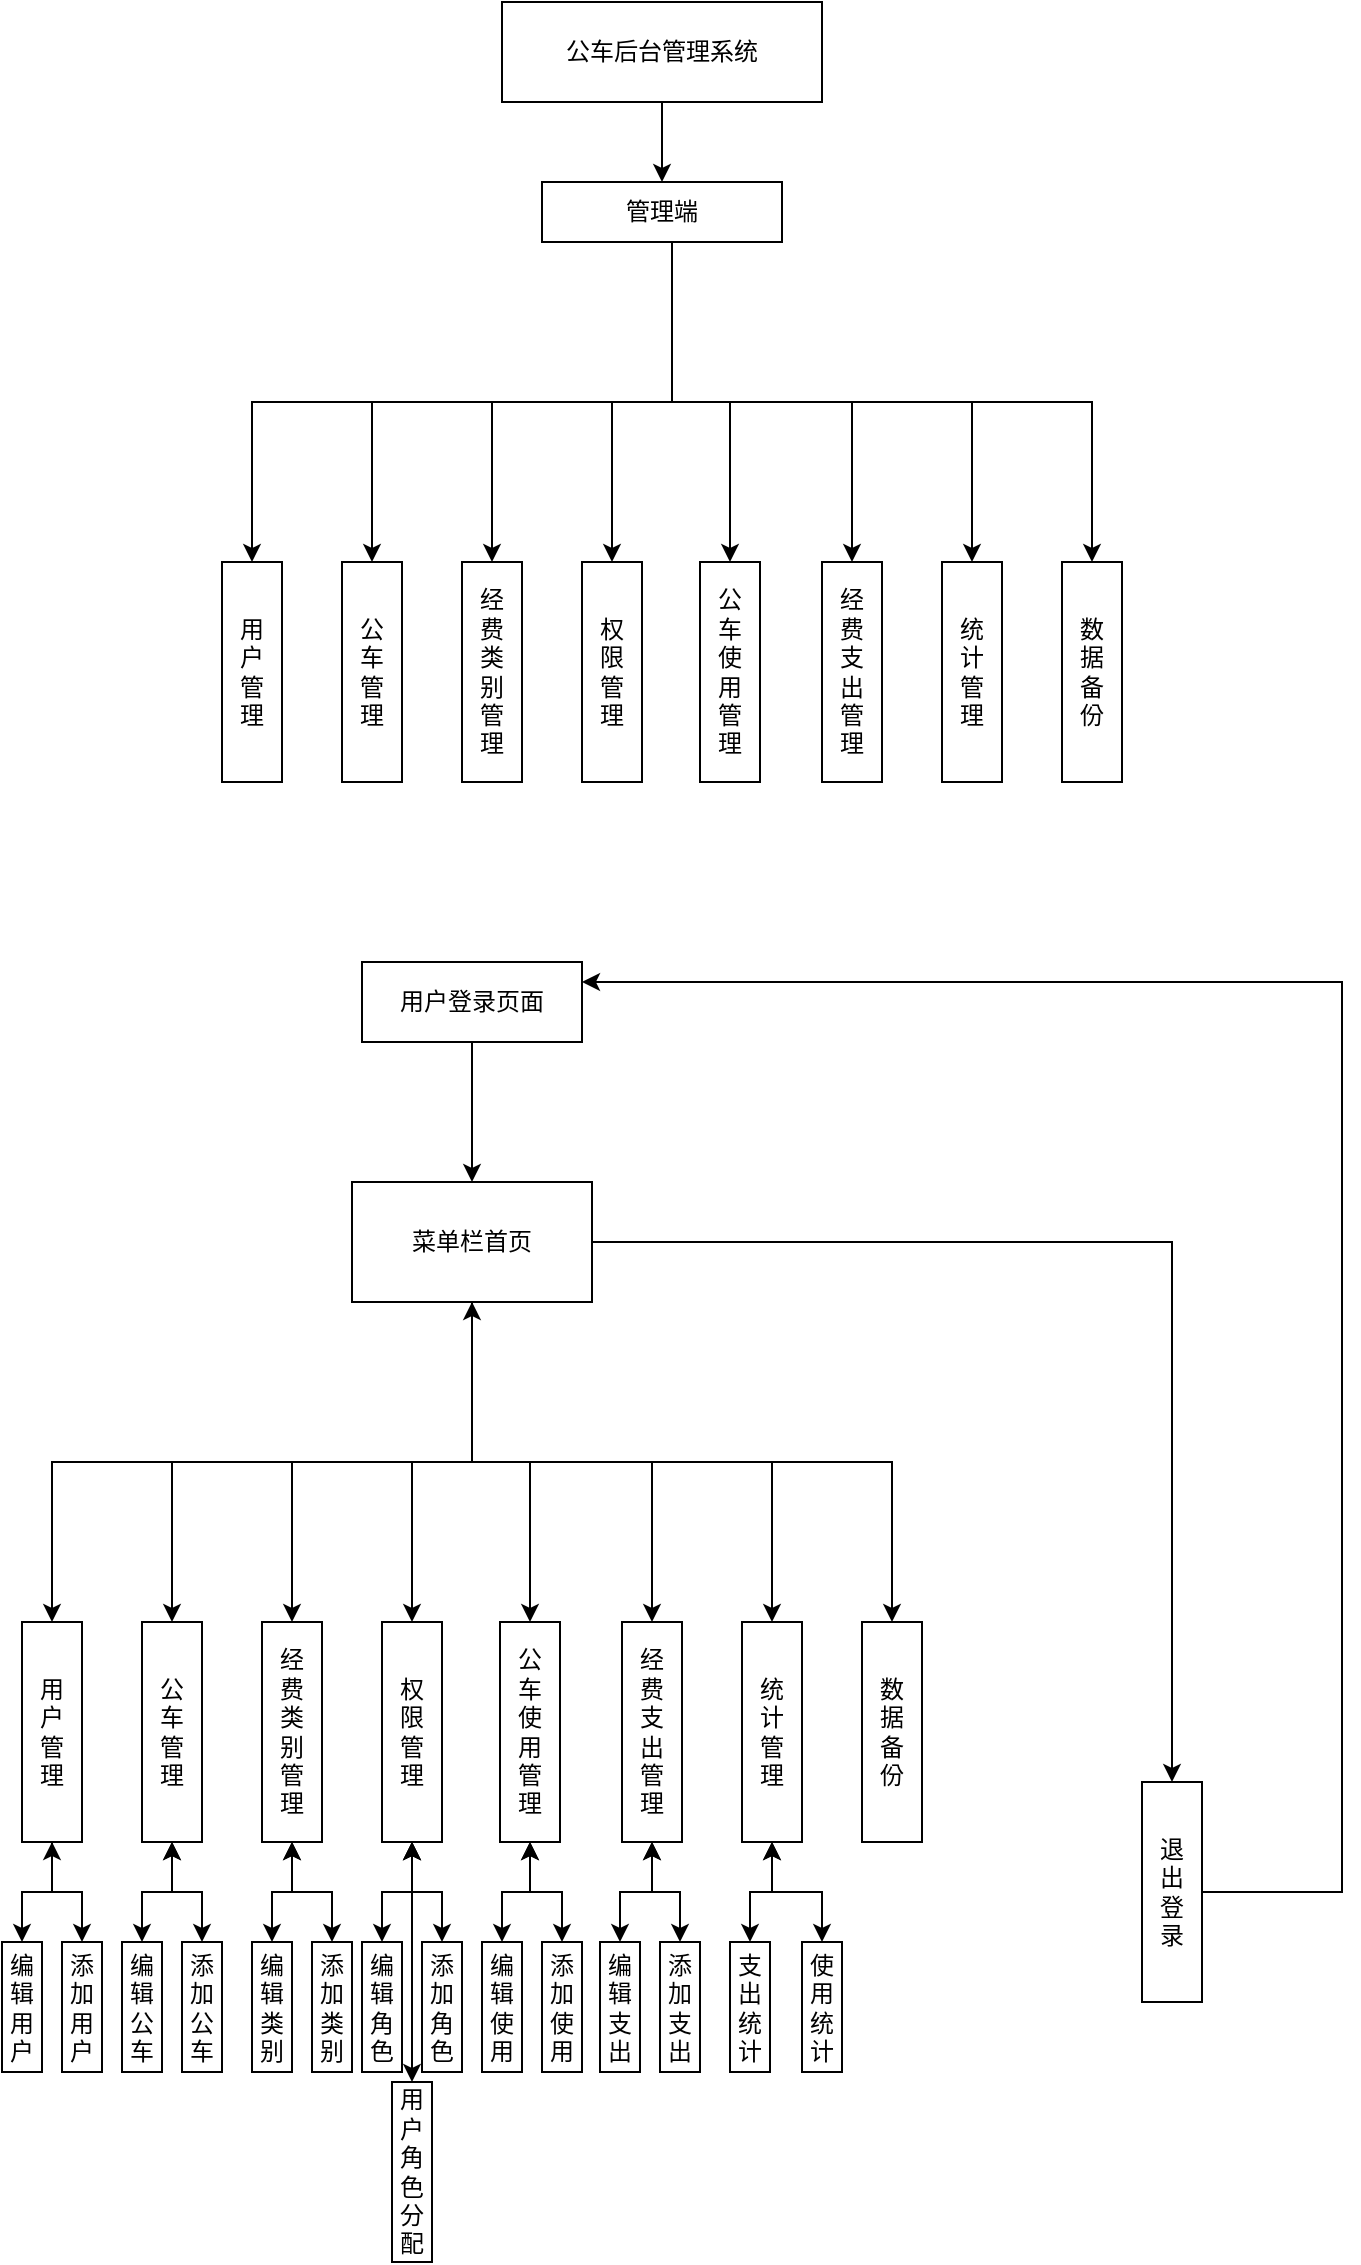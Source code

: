 <mxfile version="16.1.0" type="github">
  <diagram id="tKnEjriV3aYGxFc5lnND" name="Page-1">
    <mxGraphModel dx="1045" dy="625" grid="1" gridSize="10" guides="1" tooltips="1" connect="1" arrows="1" fold="1" page="1" pageScale="1" pageWidth="827" pageHeight="1169" math="0" shadow="0">
      <root>
        <mxCell id="0" />
        <mxCell id="1" parent="0" />
        <mxCell id="o7j8MIXzgkDj8vWXBpj4-12" style="edgeStyle=orthogonalEdgeStyle;rounded=0;orthogonalLoop=1;jettySize=auto;html=1;entryX=0.5;entryY=0;entryDx=0;entryDy=0;" edge="1" parent="1" source="o7j8MIXzgkDj8vWXBpj4-1" target="o7j8MIXzgkDj8vWXBpj4-7">
          <mxGeometry relative="1" as="geometry">
            <Array as="points">
              <mxPoint x="385" y="300" />
              <mxPoint x="355" y="300" />
            </Array>
          </mxGeometry>
        </mxCell>
        <mxCell id="o7j8MIXzgkDj8vWXBpj4-13" style="edgeStyle=orthogonalEdgeStyle;rounded=0;orthogonalLoop=1;jettySize=auto;html=1;" edge="1" parent="1" source="o7j8MIXzgkDj8vWXBpj4-1" target="o7j8MIXzgkDj8vWXBpj4-8">
          <mxGeometry relative="1" as="geometry">
            <Array as="points">
              <mxPoint x="385" y="300" />
              <mxPoint x="414" y="300" />
            </Array>
          </mxGeometry>
        </mxCell>
        <mxCell id="o7j8MIXzgkDj8vWXBpj4-14" style="edgeStyle=orthogonalEdgeStyle;rounded=0;orthogonalLoop=1;jettySize=auto;html=1;entryX=0.5;entryY=0;entryDx=0;entryDy=0;" edge="1" parent="1" source="o7j8MIXzgkDj8vWXBpj4-1" target="o7j8MIXzgkDj8vWXBpj4-9">
          <mxGeometry relative="1" as="geometry">
            <Array as="points">
              <mxPoint x="385" y="300" />
              <mxPoint x="475" y="300" />
            </Array>
          </mxGeometry>
        </mxCell>
        <mxCell id="o7j8MIXzgkDj8vWXBpj4-16" style="edgeStyle=orthogonalEdgeStyle;rounded=0;orthogonalLoop=1;jettySize=auto;html=1;entryX=0.5;entryY=0;entryDx=0;entryDy=0;" edge="1" parent="1" source="o7j8MIXzgkDj8vWXBpj4-1" target="o7j8MIXzgkDj8vWXBpj4-6">
          <mxGeometry relative="1" as="geometry">
            <Array as="points">
              <mxPoint x="385" y="300" />
              <mxPoint x="295" y="300" />
            </Array>
          </mxGeometry>
        </mxCell>
        <mxCell id="o7j8MIXzgkDj8vWXBpj4-20" style="edgeStyle=orthogonalEdgeStyle;rounded=0;orthogonalLoop=1;jettySize=auto;html=1;entryX=0.5;entryY=0;entryDx=0;entryDy=0;" edge="1" parent="1" source="o7j8MIXzgkDj8vWXBpj4-1" target="o7j8MIXzgkDj8vWXBpj4-10">
          <mxGeometry relative="1" as="geometry">
            <Array as="points">
              <mxPoint x="385" y="300" />
              <mxPoint x="535" y="300" />
            </Array>
          </mxGeometry>
        </mxCell>
        <mxCell id="o7j8MIXzgkDj8vWXBpj4-22" style="edgeStyle=orthogonalEdgeStyle;rounded=0;orthogonalLoop=1;jettySize=auto;html=1;entryX=0.5;entryY=0;entryDx=0;entryDy=0;" edge="1" parent="1" source="o7j8MIXzgkDj8vWXBpj4-1" target="o7j8MIXzgkDj8vWXBpj4-11">
          <mxGeometry relative="1" as="geometry">
            <Array as="points">
              <mxPoint x="385" y="300" />
              <mxPoint x="595" y="300" />
            </Array>
          </mxGeometry>
        </mxCell>
        <mxCell id="o7j8MIXzgkDj8vWXBpj4-23" style="edgeStyle=orthogonalEdgeStyle;rounded=0;orthogonalLoop=1;jettySize=auto;html=1;entryX=0.5;entryY=0;entryDx=0;entryDy=0;" edge="1" parent="1" source="o7j8MIXzgkDj8vWXBpj4-1" target="o7j8MIXzgkDj8vWXBpj4-5">
          <mxGeometry relative="1" as="geometry">
            <Array as="points">
              <mxPoint x="385" y="300" />
              <mxPoint x="235" y="300" />
            </Array>
          </mxGeometry>
        </mxCell>
        <mxCell id="o7j8MIXzgkDj8vWXBpj4-24" style="edgeStyle=orthogonalEdgeStyle;rounded=0;orthogonalLoop=1;jettySize=auto;html=1;entryX=0.5;entryY=0;entryDx=0;entryDy=0;" edge="1" parent="1" source="o7j8MIXzgkDj8vWXBpj4-1" target="o7j8MIXzgkDj8vWXBpj4-4">
          <mxGeometry relative="1" as="geometry">
            <Array as="points">
              <mxPoint x="385" y="300" />
              <mxPoint x="175" y="300" />
            </Array>
          </mxGeometry>
        </mxCell>
        <mxCell id="o7j8MIXzgkDj8vWXBpj4-1" value="管理端" style="rounded=0;whiteSpace=wrap;html=1;" vertex="1" parent="1">
          <mxGeometry x="320" y="190" width="120" height="30" as="geometry" />
        </mxCell>
        <mxCell id="o7j8MIXzgkDj8vWXBpj4-4" value="用&lt;br&gt;户&lt;br&gt;管&lt;br&gt;理" style="rounded=0;whiteSpace=wrap;html=1;" vertex="1" parent="1">
          <mxGeometry x="160" y="380" width="30" height="110" as="geometry" />
        </mxCell>
        <mxCell id="o7j8MIXzgkDj8vWXBpj4-5" value="公&lt;br&gt;车&lt;br&gt;管&lt;br&gt;理" style="rounded=0;whiteSpace=wrap;html=1;" vertex="1" parent="1">
          <mxGeometry x="220" y="380" width="30" height="110" as="geometry" />
        </mxCell>
        <mxCell id="o7j8MIXzgkDj8vWXBpj4-6" value="经&lt;br&gt;费&lt;br&gt;类&lt;br&gt;别&lt;br&gt;管&lt;br&gt;理" style="rounded=0;whiteSpace=wrap;html=1;" vertex="1" parent="1">
          <mxGeometry x="280" y="380" width="30" height="110" as="geometry" />
        </mxCell>
        <mxCell id="o7j8MIXzgkDj8vWXBpj4-7" value="权&lt;br&gt;限&lt;br&gt;管&lt;br&gt;理" style="rounded=0;whiteSpace=wrap;html=1;" vertex="1" parent="1">
          <mxGeometry x="340" y="380" width="30" height="110" as="geometry" />
        </mxCell>
        <mxCell id="o7j8MIXzgkDj8vWXBpj4-8" value="公&lt;br&gt;车&lt;br&gt;使&lt;br&gt;用&lt;br&gt;管&lt;br&gt;理" style="rounded=0;whiteSpace=wrap;html=1;" vertex="1" parent="1">
          <mxGeometry x="399" y="380" width="30" height="110" as="geometry" />
        </mxCell>
        <mxCell id="o7j8MIXzgkDj8vWXBpj4-9" value="经&lt;br&gt;费&lt;br&gt;支&lt;br&gt;出&lt;br&gt;管&lt;br&gt;理" style="rounded=0;whiteSpace=wrap;html=1;" vertex="1" parent="1">
          <mxGeometry x="460" y="380" width="30" height="110" as="geometry" />
        </mxCell>
        <mxCell id="o7j8MIXzgkDj8vWXBpj4-10" value="统&lt;br&gt;计&lt;br&gt;管&lt;br&gt;理" style="rounded=0;whiteSpace=wrap;html=1;" vertex="1" parent="1">
          <mxGeometry x="520" y="380" width="30" height="110" as="geometry" />
        </mxCell>
        <mxCell id="o7j8MIXzgkDj8vWXBpj4-11" value="数&lt;br&gt;据&lt;br&gt;备&lt;br&gt;份" style="rounded=0;whiteSpace=wrap;html=1;" vertex="1" parent="1">
          <mxGeometry x="580" y="380" width="30" height="110" as="geometry" />
        </mxCell>
        <mxCell id="o7j8MIXzgkDj8vWXBpj4-26" style="edgeStyle=orthogonalEdgeStyle;rounded=0;orthogonalLoop=1;jettySize=auto;html=1;entryX=0.5;entryY=0;entryDx=0;entryDy=0;" edge="1" parent="1" source="o7j8MIXzgkDj8vWXBpj4-25" target="o7j8MIXzgkDj8vWXBpj4-1">
          <mxGeometry relative="1" as="geometry" />
        </mxCell>
        <mxCell id="o7j8MIXzgkDj8vWXBpj4-25" value="&lt;span&gt;公车后台管理系统&lt;/span&gt;" style="rounded=0;whiteSpace=wrap;html=1;" vertex="1" parent="1">
          <mxGeometry x="300" y="100" width="160" height="50" as="geometry" />
        </mxCell>
        <mxCell id="o7j8MIXzgkDj8vWXBpj4-32" value="" style="edgeStyle=orthogonalEdgeStyle;rounded=0;orthogonalLoop=1;jettySize=auto;html=1;" edge="1" parent="1" source="o7j8MIXzgkDj8vWXBpj4-27" target="o7j8MIXzgkDj8vWXBpj4-31">
          <mxGeometry relative="1" as="geometry" />
        </mxCell>
        <mxCell id="o7j8MIXzgkDj8vWXBpj4-27" value="用户登录页面" style="rounded=0;whiteSpace=wrap;html=1;" vertex="1" parent="1">
          <mxGeometry x="230" y="580" width="110" height="40" as="geometry" />
        </mxCell>
        <mxCell id="o7j8MIXzgkDj8vWXBpj4-100" style="edgeStyle=orthogonalEdgeStyle;rounded=0;orthogonalLoop=1;jettySize=auto;html=1;entryX=0.5;entryY=0;entryDx=0;entryDy=0;" edge="1" parent="1" source="o7j8MIXzgkDj8vWXBpj4-31" target="o7j8MIXzgkDj8vWXBpj4-99">
          <mxGeometry relative="1" as="geometry" />
        </mxCell>
        <mxCell id="o7j8MIXzgkDj8vWXBpj4-31" value="菜单栏首页" style="whiteSpace=wrap;html=1;rounded=0;" vertex="1" parent="1">
          <mxGeometry x="225" y="690" width="120" height="60" as="geometry" />
        </mxCell>
        <mxCell id="o7j8MIXzgkDj8vWXBpj4-83" style="edgeStyle=orthogonalEdgeStyle;rounded=0;orthogonalLoop=1;jettySize=auto;html=1;entryX=0.5;entryY=0;entryDx=0;entryDy=0;" edge="1" parent="1" target="o7j8MIXzgkDj8vWXBpj4-94">
          <mxGeometry relative="1" as="geometry">
            <mxPoint x="285" y="750" as="sourcePoint" />
            <Array as="points">
              <mxPoint x="285" y="830" />
              <mxPoint x="255" y="830" />
            </Array>
          </mxGeometry>
        </mxCell>
        <mxCell id="o7j8MIXzgkDj8vWXBpj4-84" style="edgeStyle=orthogonalEdgeStyle;rounded=0;orthogonalLoop=1;jettySize=auto;html=1;" edge="1" parent="1" target="o7j8MIXzgkDj8vWXBpj4-95">
          <mxGeometry relative="1" as="geometry">
            <mxPoint x="285" y="750" as="sourcePoint" />
            <Array as="points">
              <mxPoint x="285" y="830" />
              <mxPoint x="314" y="830" />
            </Array>
          </mxGeometry>
        </mxCell>
        <mxCell id="o7j8MIXzgkDj8vWXBpj4-85" style="edgeStyle=orthogonalEdgeStyle;rounded=0;orthogonalLoop=1;jettySize=auto;html=1;entryX=0.5;entryY=0;entryDx=0;entryDy=0;" edge="1" parent="1" target="o7j8MIXzgkDj8vWXBpj4-96">
          <mxGeometry relative="1" as="geometry">
            <mxPoint x="285" y="750" as="sourcePoint" />
            <Array as="points">
              <mxPoint x="285" y="830" />
              <mxPoint x="375" y="830" />
            </Array>
          </mxGeometry>
        </mxCell>
        <mxCell id="o7j8MIXzgkDj8vWXBpj4-86" style="edgeStyle=orthogonalEdgeStyle;rounded=0;orthogonalLoop=1;jettySize=auto;html=1;entryX=0.5;entryY=0;entryDx=0;entryDy=0;" edge="1" parent="1" target="o7j8MIXzgkDj8vWXBpj4-93">
          <mxGeometry relative="1" as="geometry">
            <mxPoint x="285" y="750" as="sourcePoint" />
            <Array as="points">
              <mxPoint x="285" y="830" />
              <mxPoint x="195" y="830" />
            </Array>
          </mxGeometry>
        </mxCell>
        <mxCell id="o7j8MIXzgkDj8vWXBpj4-87" style="edgeStyle=orthogonalEdgeStyle;rounded=0;orthogonalLoop=1;jettySize=auto;html=1;entryX=0.5;entryY=0;entryDx=0;entryDy=0;" edge="1" parent="1" target="o7j8MIXzgkDj8vWXBpj4-97">
          <mxGeometry relative="1" as="geometry">
            <mxPoint x="285" y="750" as="sourcePoint" />
            <Array as="points">
              <mxPoint x="285" y="830" />
              <mxPoint x="435" y="830" />
            </Array>
          </mxGeometry>
        </mxCell>
        <mxCell id="o7j8MIXzgkDj8vWXBpj4-88" style="edgeStyle=orthogonalEdgeStyle;rounded=0;orthogonalLoop=1;jettySize=auto;html=1;entryX=0.5;entryY=0;entryDx=0;entryDy=0;" edge="1" parent="1" target="o7j8MIXzgkDj8vWXBpj4-98">
          <mxGeometry relative="1" as="geometry">
            <mxPoint x="285" y="750" as="sourcePoint" />
            <Array as="points">
              <mxPoint x="285" y="830" />
              <mxPoint x="495" y="830" />
            </Array>
          </mxGeometry>
        </mxCell>
        <mxCell id="o7j8MIXzgkDj8vWXBpj4-89" style="edgeStyle=orthogonalEdgeStyle;rounded=0;orthogonalLoop=1;jettySize=auto;html=1;entryX=0.5;entryY=0;entryDx=0;entryDy=0;" edge="1" parent="1" target="o7j8MIXzgkDj8vWXBpj4-92">
          <mxGeometry relative="1" as="geometry">
            <mxPoint x="285" y="750" as="sourcePoint" />
            <Array as="points">
              <mxPoint x="285" y="830" />
              <mxPoint x="135" y="830" />
            </Array>
          </mxGeometry>
        </mxCell>
        <mxCell id="o7j8MIXzgkDj8vWXBpj4-90" style="edgeStyle=orthogonalEdgeStyle;rounded=0;orthogonalLoop=1;jettySize=auto;html=1;entryX=0.5;entryY=0;entryDx=0;entryDy=0;startArrow=classic;startFill=1;" edge="1" parent="1" target="o7j8MIXzgkDj8vWXBpj4-91">
          <mxGeometry relative="1" as="geometry">
            <mxPoint x="285" y="750" as="sourcePoint" />
            <Array as="points">
              <mxPoint x="285" y="830" />
              <mxPoint x="75" y="830" />
            </Array>
          </mxGeometry>
        </mxCell>
        <mxCell id="o7j8MIXzgkDj8vWXBpj4-107" style="edgeStyle=orthogonalEdgeStyle;rounded=0;orthogonalLoop=1;jettySize=auto;html=1;entryX=0.5;entryY=0;entryDx=0;entryDy=0;" edge="1" parent="1" source="o7j8MIXzgkDj8vWXBpj4-91" target="o7j8MIXzgkDj8vWXBpj4-101">
          <mxGeometry relative="1" as="geometry" />
        </mxCell>
        <mxCell id="o7j8MIXzgkDj8vWXBpj4-108" style="edgeStyle=orthogonalEdgeStyle;rounded=0;orthogonalLoop=1;jettySize=auto;html=1;startArrow=classic;startFill=1;" edge="1" parent="1" source="o7j8MIXzgkDj8vWXBpj4-91" target="o7j8MIXzgkDj8vWXBpj4-102">
          <mxGeometry relative="1" as="geometry" />
        </mxCell>
        <mxCell id="o7j8MIXzgkDj8vWXBpj4-91" value="用&lt;br&gt;户&lt;br&gt;管&lt;br&gt;理" style="rounded=0;whiteSpace=wrap;html=1;" vertex="1" parent="1">
          <mxGeometry x="60" y="910" width="30" height="110" as="geometry" />
        </mxCell>
        <mxCell id="o7j8MIXzgkDj8vWXBpj4-129" style="edgeStyle=orthogonalEdgeStyle;rounded=0;orthogonalLoop=1;jettySize=auto;html=1;entryX=0.5;entryY=0;entryDx=0;entryDy=0;startArrow=classic;startFill=1;" edge="1" parent="1" source="o7j8MIXzgkDj8vWXBpj4-92" target="o7j8MIXzgkDj8vWXBpj4-118">
          <mxGeometry relative="1" as="geometry" />
        </mxCell>
        <mxCell id="o7j8MIXzgkDj8vWXBpj4-130" style="edgeStyle=orthogonalEdgeStyle;rounded=0;orthogonalLoop=1;jettySize=auto;html=1;entryX=0.5;entryY=0;entryDx=0;entryDy=0;startArrow=classic;startFill=1;" edge="1" parent="1" source="o7j8MIXzgkDj8vWXBpj4-92" target="o7j8MIXzgkDj8vWXBpj4-119">
          <mxGeometry relative="1" as="geometry" />
        </mxCell>
        <mxCell id="o7j8MIXzgkDj8vWXBpj4-92" value="公&lt;br&gt;车&lt;br&gt;管&lt;br&gt;理" style="rounded=0;whiteSpace=wrap;html=1;" vertex="1" parent="1">
          <mxGeometry x="120" y="910" width="30" height="110" as="geometry" />
        </mxCell>
        <mxCell id="o7j8MIXzgkDj8vWXBpj4-131" style="edgeStyle=orthogonalEdgeStyle;rounded=0;orthogonalLoop=1;jettySize=auto;html=1;entryX=0.5;entryY=0;entryDx=0;entryDy=0;startArrow=classic;startFill=1;" edge="1" parent="1" source="o7j8MIXzgkDj8vWXBpj4-93" target="o7j8MIXzgkDj8vWXBpj4-120">
          <mxGeometry relative="1" as="geometry" />
        </mxCell>
        <mxCell id="o7j8MIXzgkDj8vWXBpj4-132" style="edgeStyle=orthogonalEdgeStyle;rounded=0;orthogonalLoop=1;jettySize=auto;html=1;entryX=0.5;entryY=0;entryDx=0;entryDy=0;startArrow=classic;startFill=1;" edge="1" parent="1" source="o7j8MIXzgkDj8vWXBpj4-93" target="o7j8MIXzgkDj8vWXBpj4-121">
          <mxGeometry relative="1" as="geometry" />
        </mxCell>
        <mxCell id="o7j8MIXzgkDj8vWXBpj4-93" value="经&lt;br&gt;费&lt;br&gt;类&lt;br&gt;别&lt;br&gt;管&lt;br&gt;理" style="rounded=0;whiteSpace=wrap;html=1;" vertex="1" parent="1">
          <mxGeometry x="180" y="910" width="30" height="110" as="geometry" />
        </mxCell>
        <mxCell id="o7j8MIXzgkDj8vWXBpj4-133" style="edgeStyle=orthogonalEdgeStyle;rounded=0;orthogonalLoop=1;jettySize=auto;html=1;entryX=0.5;entryY=0;entryDx=0;entryDy=0;startArrow=classic;startFill=1;" edge="1" parent="1" source="o7j8MIXzgkDj8vWXBpj4-94" target="o7j8MIXzgkDj8vWXBpj4-122">
          <mxGeometry relative="1" as="geometry" />
        </mxCell>
        <mxCell id="o7j8MIXzgkDj8vWXBpj4-134" style="edgeStyle=orthogonalEdgeStyle;rounded=0;orthogonalLoop=1;jettySize=auto;html=1;startArrow=classic;startFill=1;" edge="1" parent="1" source="o7j8MIXzgkDj8vWXBpj4-94" target="o7j8MIXzgkDj8vWXBpj4-123">
          <mxGeometry relative="1" as="geometry" />
        </mxCell>
        <mxCell id="o7j8MIXzgkDj8vWXBpj4-135" style="edgeStyle=orthogonalEdgeStyle;rounded=0;orthogonalLoop=1;jettySize=auto;html=1;entryX=0.5;entryY=0;entryDx=0;entryDy=0;startArrow=classic;startFill=1;" edge="1" parent="1" source="o7j8MIXzgkDj8vWXBpj4-94" target="o7j8MIXzgkDj8vWXBpj4-128">
          <mxGeometry relative="1" as="geometry" />
        </mxCell>
        <mxCell id="o7j8MIXzgkDj8vWXBpj4-94" value="权&lt;br&gt;限&lt;br&gt;管&lt;br&gt;理" style="rounded=0;whiteSpace=wrap;html=1;" vertex="1" parent="1">
          <mxGeometry x="240" y="910" width="30" height="110" as="geometry" />
        </mxCell>
        <mxCell id="o7j8MIXzgkDj8vWXBpj4-136" style="edgeStyle=orthogonalEdgeStyle;rounded=0;orthogonalLoop=1;jettySize=auto;html=1;entryX=0.5;entryY=0;entryDx=0;entryDy=0;startArrow=classic;startFill=1;" edge="1" parent="1" source="o7j8MIXzgkDj8vWXBpj4-95" target="o7j8MIXzgkDj8vWXBpj4-124">
          <mxGeometry relative="1" as="geometry" />
        </mxCell>
        <mxCell id="o7j8MIXzgkDj8vWXBpj4-137" style="edgeStyle=orthogonalEdgeStyle;rounded=0;orthogonalLoop=1;jettySize=auto;html=1;startArrow=classic;startFill=1;" edge="1" parent="1" source="o7j8MIXzgkDj8vWXBpj4-95" target="o7j8MIXzgkDj8vWXBpj4-125">
          <mxGeometry relative="1" as="geometry" />
        </mxCell>
        <mxCell id="o7j8MIXzgkDj8vWXBpj4-95" value="公&lt;br&gt;车&lt;br&gt;使&lt;br&gt;用&lt;br&gt;管&lt;br&gt;理" style="rounded=0;whiteSpace=wrap;html=1;" vertex="1" parent="1">
          <mxGeometry x="299" y="910" width="30" height="110" as="geometry" />
        </mxCell>
        <mxCell id="o7j8MIXzgkDj8vWXBpj4-138" style="edgeStyle=orthogonalEdgeStyle;rounded=0;orthogonalLoop=1;jettySize=auto;html=1;entryX=0.5;entryY=0;entryDx=0;entryDy=0;startArrow=classic;startFill=1;" edge="1" parent="1" source="o7j8MIXzgkDj8vWXBpj4-96" target="o7j8MIXzgkDj8vWXBpj4-126">
          <mxGeometry relative="1" as="geometry" />
        </mxCell>
        <mxCell id="o7j8MIXzgkDj8vWXBpj4-139" style="edgeStyle=orthogonalEdgeStyle;rounded=0;orthogonalLoop=1;jettySize=auto;html=1;startArrow=classic;startFill=1;" edge="1" parent="1" source="o7j8MIXzgkDj8vWXBpj4-96" target="o7j8MIXzgkDj8vWXBpj4-127">
          <mxGeometry relative="1" as="geometry" />
        </mxCell>
        <mxCell id="o7j8MIXzgkDj8vWXBpj4-96" value="经&lt;br&gt;费&lt;br&gt;支&lt;br&gt;出&lt;br&gt;管&lt;br&gt;理" style="rounded=0;whiteSpace=wrap;html=1;" vertex="1" parent="1">
          <mxGeometry x="360" y="910" width="30" height="110" as="geometry" />
        </mxCell>
        <mxCell id="o7j8MIXzgkDj8vWXBpj4-142" style="edgeStyle=orthogonalEdgeStyle;rounded=0;orthogonalLoop=1;jettySize=auto;html=1;entryX=0.5;entryY=0;entryDx=0;entryDy=0;startArrow=classic;startFill=1;" edge="1" parent="1" source="o7j8MIXzgkDj8vWXBpj4-97" target="o7j8MIXzgkDj8vWXBpj4-140">
          <mxGeometry relative="1" as="geometry" />
        </mxCell>
        <mxCell id="o7j8MIXzgkDj8vWXBpj4-143" style="edgeStyle=orthogonalEdgeStyle;rounded=0;orthogonalLoop=1;jettySize=auto;html=1;entryX=0.5;entryY=0;entryDx=0;entryDy=0;startArrow=classic;startFill=1;" edge="1" parent="1" source="o7j8MIXzgkDj8vWXBpj4-97" target="o7j8MIXzgkDj8vWXBpj4-141">
          <mxGeometry relative="1" as="geometry" />
        </mxCell>
        <mxCell id="o7j8MIXzgkDj8vWXBpj4-97" value="统&lt;br&gt;计&lt;br&gt;管&lt;br&gt;理" style="rounded=0;whiteSpace=wrap;html=1;" vertex="1" parent="1">
          <mxGeometry x="420" y="910" width="30" height="110" as="geometry" />
        </mxCell>
        <mxCell id="o7j8MIXzgkDj8vWXBpj4-98" value="数&lt;br&gt;据&lt;br&gt;备&lt;br&gt;份" style="rounded=0;whiteSpace=wrap;html=1;" vertex="1" parent="1">
          <mxGeometry x="480" y="910" width="30" height="110" as="geometry" />
        </mxCell>
        <mxCell id="o7j8MIXzgkDj8vWXBpj4-103" style="edgeStyle=orthogonalEdgeStyle;rounded=0;orthogonalLoop=1;jettySize=auto;html=1;entryX=1;entryY=0.25;entryDx=0;entryDy=0;" edge="1" parent="1" source="o7j8MIXzgkDj8vWXBpj4-99" target="o7j8MIXzgkDj8vWXBpj4-27">
          <mxGeometry relative="1" as="geometry">
            <Array as="points">
              <mxPoint x="720" y="1045" />
              <mxPoint x="720" y="590" />
            </Array>
          </mxGeometry>
        </mxCell>
        <mxCell id="o7j8MIXzgkDj8vWXBpj4-99" value="退&lt;br&gt;出&lt;br&gt;登&lt;br&gt;录" style="rounded=0;whiteSpace=wrap;html=1;" vertex="1" parent="1">
          <mxGeometry x="620" y="990" width="30" height="110" as="geometry" />
        </mxCell>
        <mxCell id="o7j8MIXzgkDj8vWXBpj4-101" value="编&lt;br&gt;辑&lt;br&gt;用&lt;br&gt;户" style="rounded=0;whiteSpace=wrap;html=1;" vertex="1" parent="1">
          <mxGeometry x="50" y="1070" width="20" height="65" as="geometry" />
        </mxCell>
        <mxCell id="o7j8MIXzgkDj8vWXBpj4-102" value="添&lt;br&gt;加&lt;br&gt;用&lt;br&gt;户" style="rounded=0;whiteSpace=wrap;html=1;" vertex="1" parent="1">
          <mxGeometry x="80" y="1070" width="20" height="65" as="geometry" />
        </mxCell>
        <mxCell id="o7j8MIXzgkDj8vWXBpj4-118" value="编&lt;br&gt;辑&lt;br&gt;公车" style="rounded=0;whiteSpace=wrap;html=1;" vertex="1" parent="1">
          <mxGeometry x="110" y="1070" width="20" height="65" as="geometry" />
        </mxCell>
        <mxCell id="o7j8MIXzgkDj8vWXBpj4-119" value="添&lt;br&gt;加&lt;br&gt;公车" style="rounded=0;whiteSpace=wrap;html=1;" vertex="1" parent="1">
          <mxGeometry x="140" y="1070" width="20" height="65" as="geometry" />
        </mxCell>
        <mxCell id="o7j8MIXzgkDj8vWXBpj4-120" value="编&lt;br&gt;辑&lt;br&gt;类别" style="rounded=0;whiteSpace=wrap;html=1;" vertex="1" parent="1">
          <mxGeometry x="175" y="1070" width="20" height="65" as="geometry" />
        </mxCell>
        <mxCell id="o7j8MIXzgkDj8vWXBpj4-121" value="添&lt;br&gt;加&lt;br&gt;类别" style="rounded=0;whiteSpace=wrap;html=1;" vertex="1" parent="1">
          <mxGeometry x="205" y="1070" width="20" height="65" as="geometry" />
        </mxCell>
        <mxCell id="o7j8MIXzgkDj8vWXBpj4-122" value="编&lt;br&gt;辑&lt;br&gt;角色" style="rounded=0;whiteSpace=wrap;html=1;" vertex="1" parent="1">
          <mxGeometry x="230" y="1070" width="20" height="65" as="geometry" />
        </mxCell>
        <mxCell id="o7j8MIXzgkDj8vWXBpj4-123" value="添&lt;br&gt;加&lt;br&gt;角色" style="rounded=0;whiteSpace=wrap;html=1;" vertex="1" parent="1">
          <mxGeometry x="260" y="1070" width="20" height="65" as="geometry" />
        </mxCell>
        <mxCell id="o7j8MIXzgkDj8vWXBpj4-124" value="编&lt;br&gt;辑&lt;br&gt;使用" style="rounded=0;whiteSpace=wrap;html=1;" vertex="1" parent="1">
          <mxGeometry x="290" y="1070" width="20" height="65" as="geometry" />
        </mxCell>
        <mxCell id="o7j8MIXzgkDj8vWXBpj4-125" value="添&lt;br&gt;加&lt;br&gt;使用" style="rounded=0;whiteSpace=wrap;html=1;" vertex="1" parent="1">
          <mxGeometry x="320" y="1070" width="20" height="65" as="geometry" />
        </mxCell>
        <mxCell id="o7j8MIXzgkDj8vWXBpj4-126" value="编&lt;br&gt;辑&lt;br&gt;支出" style="rounded=0;whiteSpace=wrap;html=1;" vertex="1" parent="1">
          <mxGeometry x="349" y="1070" width="20" height="65" as="geometry" />
        </mxCell>
        <mxCell id="o7j8MIXzgkDj8vWXBpj4-127" value="添&lt;br&gt;加&lt;br&gt;支出" style="rounded=0;whiteSpace=wrap;html=1;" vertex="1" parent="1">
          <mxGeometry x="379" y="1070" width="20" height="65" as="geometry" />
        </mxCell>
        <mxCell id="o7j8MIXzgkDj8vWXBpj4-128" value="用户角色分配" style="rounded=0;whiteSpace=wrap;html=1;" vertex="1" parent="1">
          <mxGeometry x="245" y="1140" width="20" height="90" as="geometry" />
        </mxCell>
        <mxCell id="o7j8MIXzgkDj8vWXBpj4-140" value="支出统计" style="rounded=0;whiteSpace=wrap;html=1;" vertex="1" parent="1">
          <mxGeometry x="414" y="1070" width="20" height="65" as="geometry" />
        </mxCell>
        <mxCell id="o7j8MIXzgkDj8vWXBpj4-141" value="使用统计" style="rounded=0;whiteSpace=wrap;html=1;" vertex="1" parent="1">
          <mxGeometry x="450" y="1070" width="20" height="65" as="geometry" />
        </mxCell>
      </root>
    </mxGraphModel>
  </diagram>
</mxfile>
